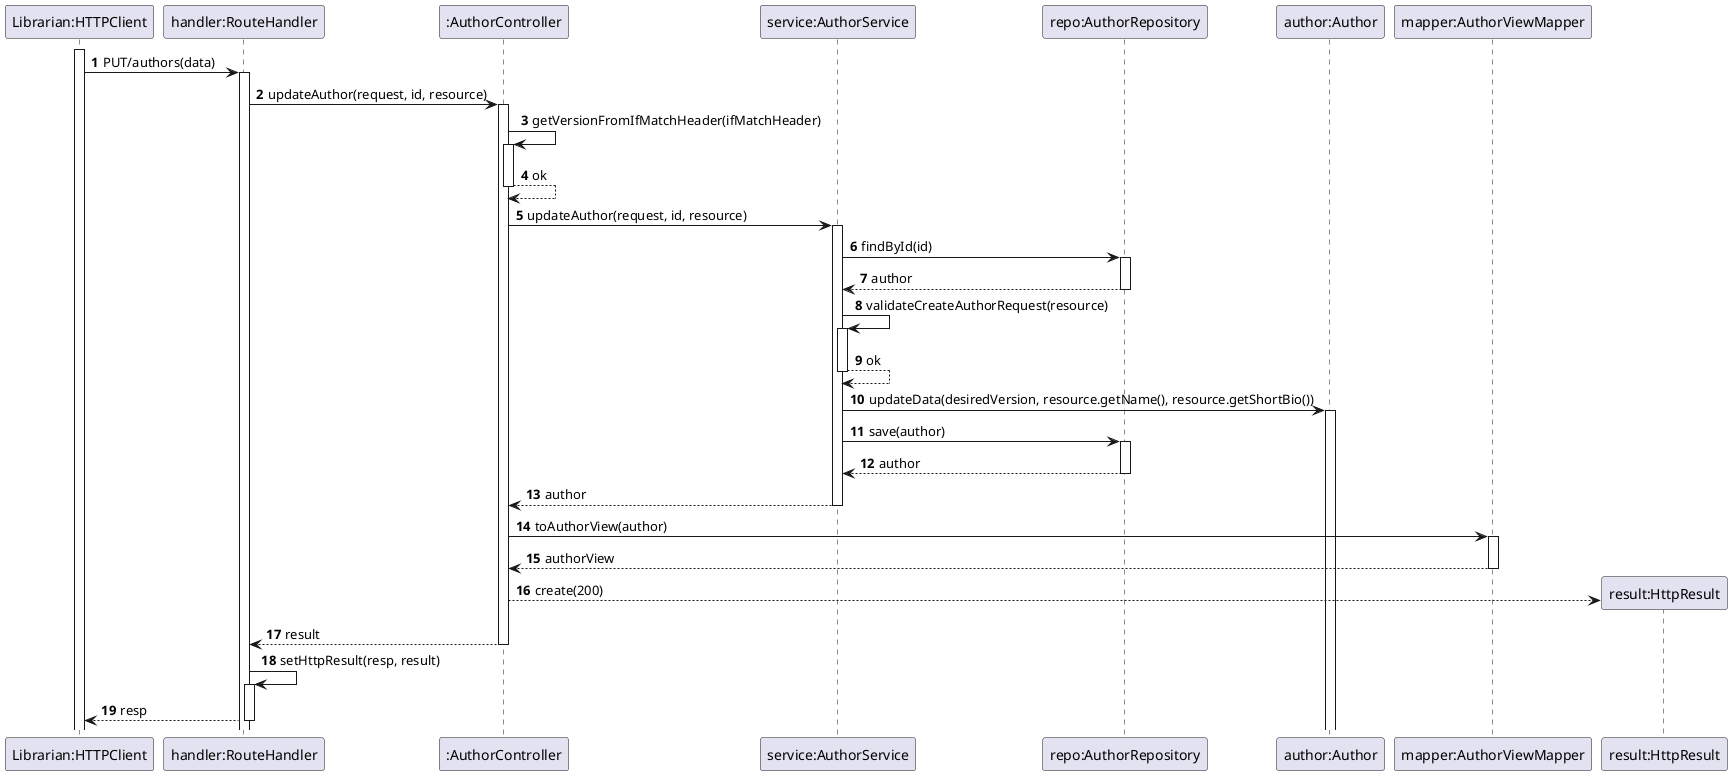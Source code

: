 @startuml

'https://plantuml.com/sequence-diagram

autoactivate on
autonumber

participant "Librarian:HTTPClient" as HTTPClient
participant "handler:RouteHandler" as System
participant ":AuthorController" as Ctrl
participant "service:AuthorService" as Service
participant "repo:AuthorRepository" as Repo
participant "author:Author" as Author
participant "mapper:AuthorViewMapper" as AuthorViewMapper
participant "result:HttpResult" as Result


activate HTTPClient

HTTPClient -> System: PUT/authors(data)
System -> Ctrl: updateAuthor(request, id, resource)
Ctrl -> Ctrl: getVersionFromIfMatchHeader(ifMatchHeader)
Ctrl --> Ctrl: ok
Ctrl -> Service: updateAuthor(request, id, resource)
Service -> Repo: findById(id)
Repo --> Service: author
Service -> Service: validateCreateAuthorRequest(resource)
Service --> Service: ok
Service -> Author: updateData(desiredVersion, resource.getName(), resource.getShortBio())
Service -> Repo: save(author)
Repo --> Service: author
Service --> Ctrl: author
Ctrl -> AuthorViewMapper: toAuthorView(author)
AuthorViewMapper --> Ctrl: authorView
Ctrl --> Result**: create(200)
Ctrl --> System: result
System -> System: setHttpResult(resp, result)
System --> HTTPClient: resp

@enduml